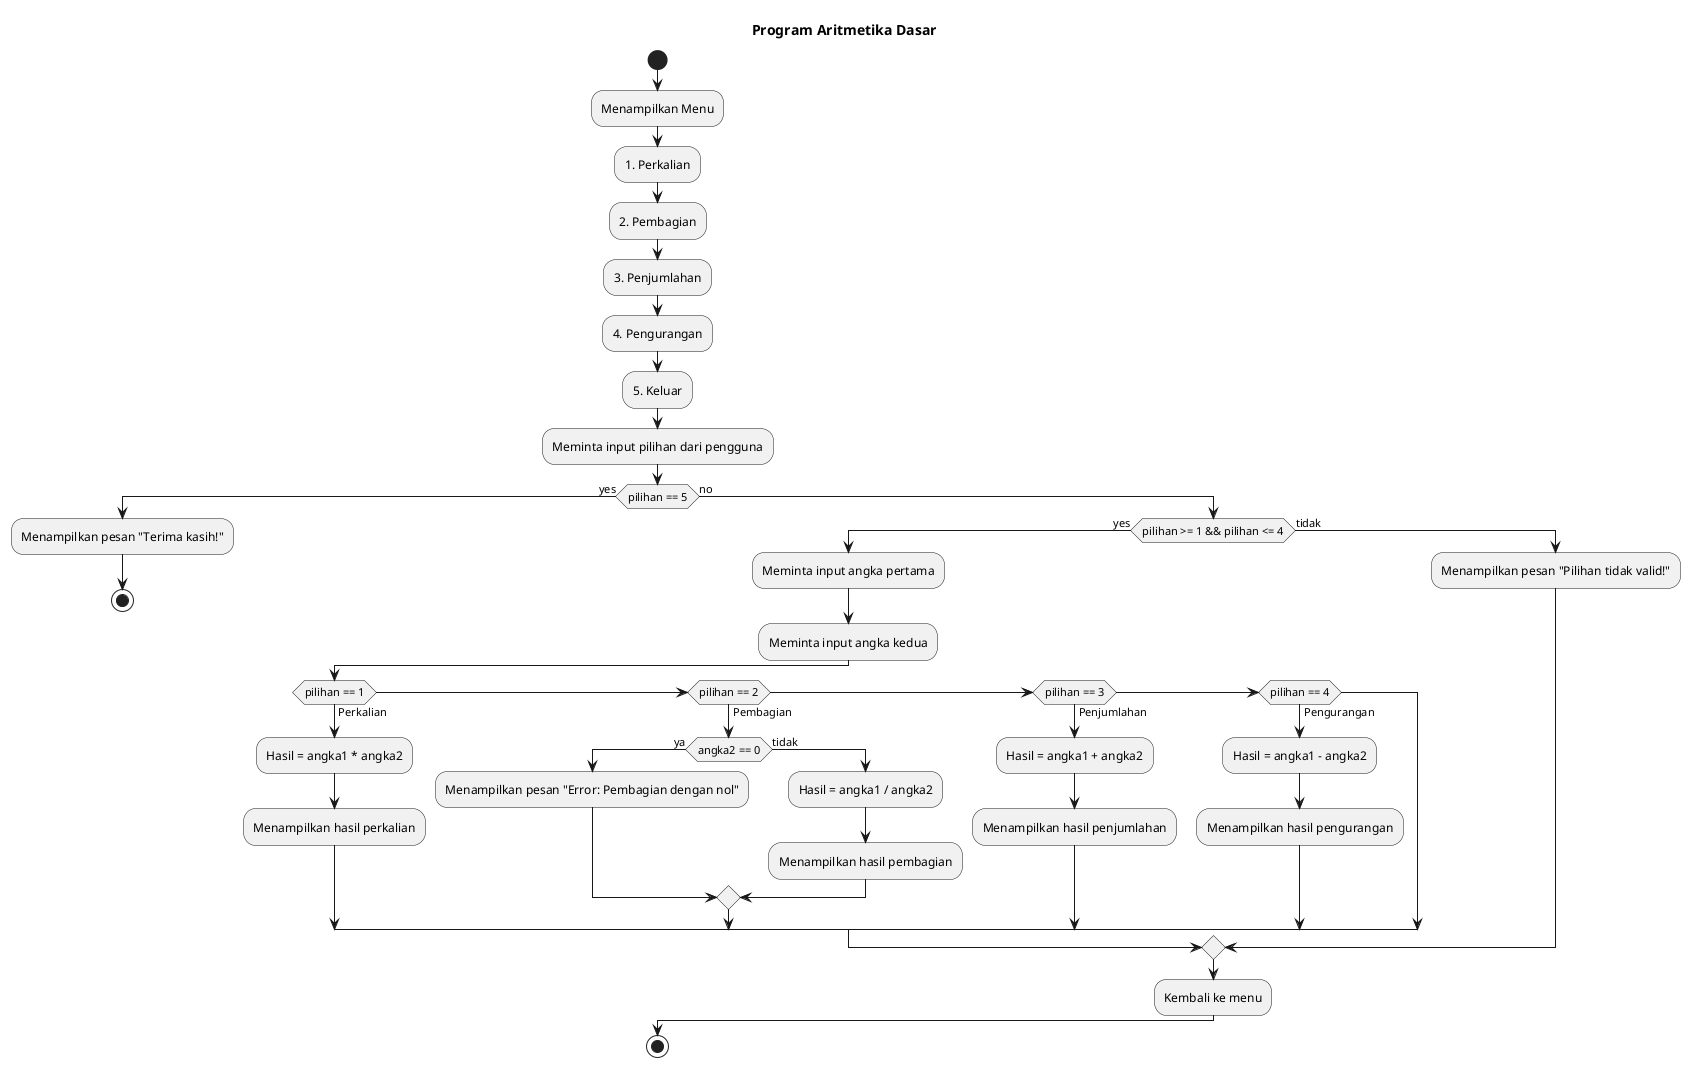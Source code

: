 @startuml

title Program Aritmetika Dasar

start

:Menampilkan Menu;
:1. Perkalian;
:2. Pembagian;
:3. Penjumlahan;
:4. Pengurangan;
:5. Keluar;
:Meminta input pilihan dari pengguna;

if (pilihan == 5) then (yes)
    :Menampilkan pesan "Terima kasih!";
    stop
else (no)
    if (pilihan >= 1 && pilihan <= 4) then (yes)
        :Meminta input angka pertama;
        :Meminta input angka kedua;

        if (pilihan == 1) then (Perkalian)
            :Hasil = angka1 * angka2;
            :Menampilkan hasil perkalian;
        elseif (pilihan == 2) then (Pembagian)
            if (angka2 == 0) then (ya)
                :Menampilkan pesan "Error: Pembagian dengan nol";
            else (tidak)
                :Hasil = angka1 / angka2;
                :Menampilkan hasil pembagian;
            endif
        elseif (pilihan == 3) then (Penjumlahan)
            :Hasil = angka1 + angka2;
            :Menampilkan hasil penjumlahan;
        elseif (pilihan == 4) then (Pengurangan)
            :Hasil = angka1 - angka2;
            :Menampilkan hasil pengurangan;
        endif
    else (tidak)
        :Menampilkan pesan "Pilihan tidak valid!";
    endif
    :Kembali ke menu;
endif

stop

@enduml